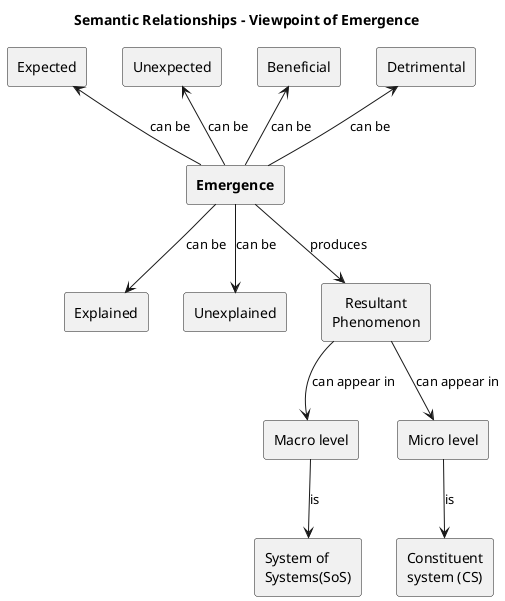@startuml
	title Semantic Relationships – Viewpoint of Emergence
	hide stereotype
	<style>
	.center {
	  HorizontalAlignment center
	}
	.green {
	  FontColor green
	}
	.red {
	  FontColor red
	}
	</style>	
	' Core concept
	rectangle "<b>Emergence" as Emergence 
	
	' Emergence types
	rectangle "Expected" as Expected
	rectangle "Unexpected" as Unexpected
	rectangle "Explained" as Explained
	rectangle "Unexplained" as Unexplained
	rectangle "Beneficial" as Beneficial
	rectangle "Detrimental" as Detrimental
	
	' Phenomenon and levels
	rectangle "Resultant\nPhenomenon" as Resultant <<center>>
	rectangle "Macro level" as Macro
	rectangle "Micro level" as Micro
	rectangle "System of\nSystems(SoS)" as System
	rectangle "Constituent\nsystem (CS)" as Constituent <<center>>
	
	' Relationships
	Expected <-- Emergence : can be
	Unexpected <-- Emergence : can be
	Emergence --> Explained : can be
	Emergence --> Unexplained : can be
	Emergence --> Resultant : produces
	
	Beneficial <-- Emergence : can be
	Detrimental <-- Emergence : can be
	
	Resultant --> Macro : can appear in
	Resultant --> Micro : can appear in
	
	Macro --> System : is
	Micro --> Constituent : is

@enduml
